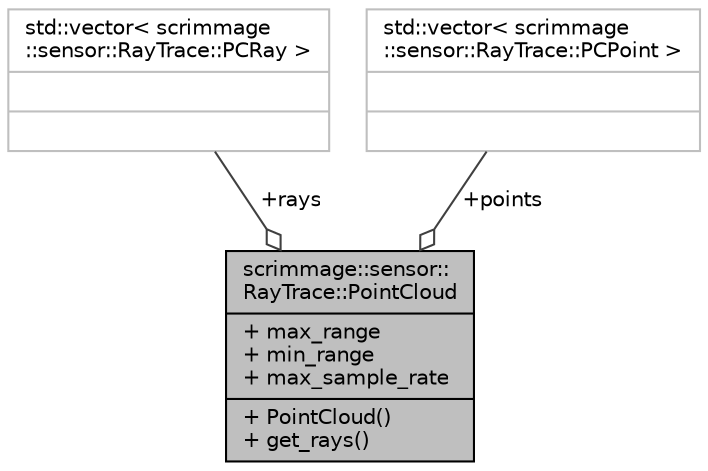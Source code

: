 digraph "scrimmage::sensor::RayTrace::PointCloud"
{
 // LATEX_PDF_SIZE
  edge [fontname="Helvetica",fontsize="10",labelfontname="Helvetica",labelfontsize="10"];
  node [fontname="Helvetica",fontsize="10",shape=record];
  Node1 [label="{scrimmage::sensor::\lRayTrace::PointCloud\n|+ max_range\l+ min_range\l+ max_sample_rate\l|+ PointCloud()\l+ get_rays()\l}",height=0.2,width=0.4,color="black", fillcolor="grey75", style="filled", fontcolor="black",tooltip=" "];
  Node2 -> Node1 [color="grey25",fontsize="10",style="solid",label=" +rays" ,arrowhead="odiamond",fontname="Helvetica"];
  Node2 [label="{std::vector\< scrimmage\l::sensor::RayTrace::PCRay \>\n||}",height=0.2,width=0.4,color="grey75", fillcolor="white", style="filled",tooltip=" "];
  Node6 -> Node1 [color="grey25",fontsize="10",style="solid",label=" +points" ,arrowhead="odiamond",fontname="Helvetica"];
  Node6 [label="{std::vector\< scrimmage\l::sensor::RayTrace::PCPoint \>\n||}",height=0.2,width=0.4,color="grey75", fillcolor="white", style="filled",tooltip=" "];
}
